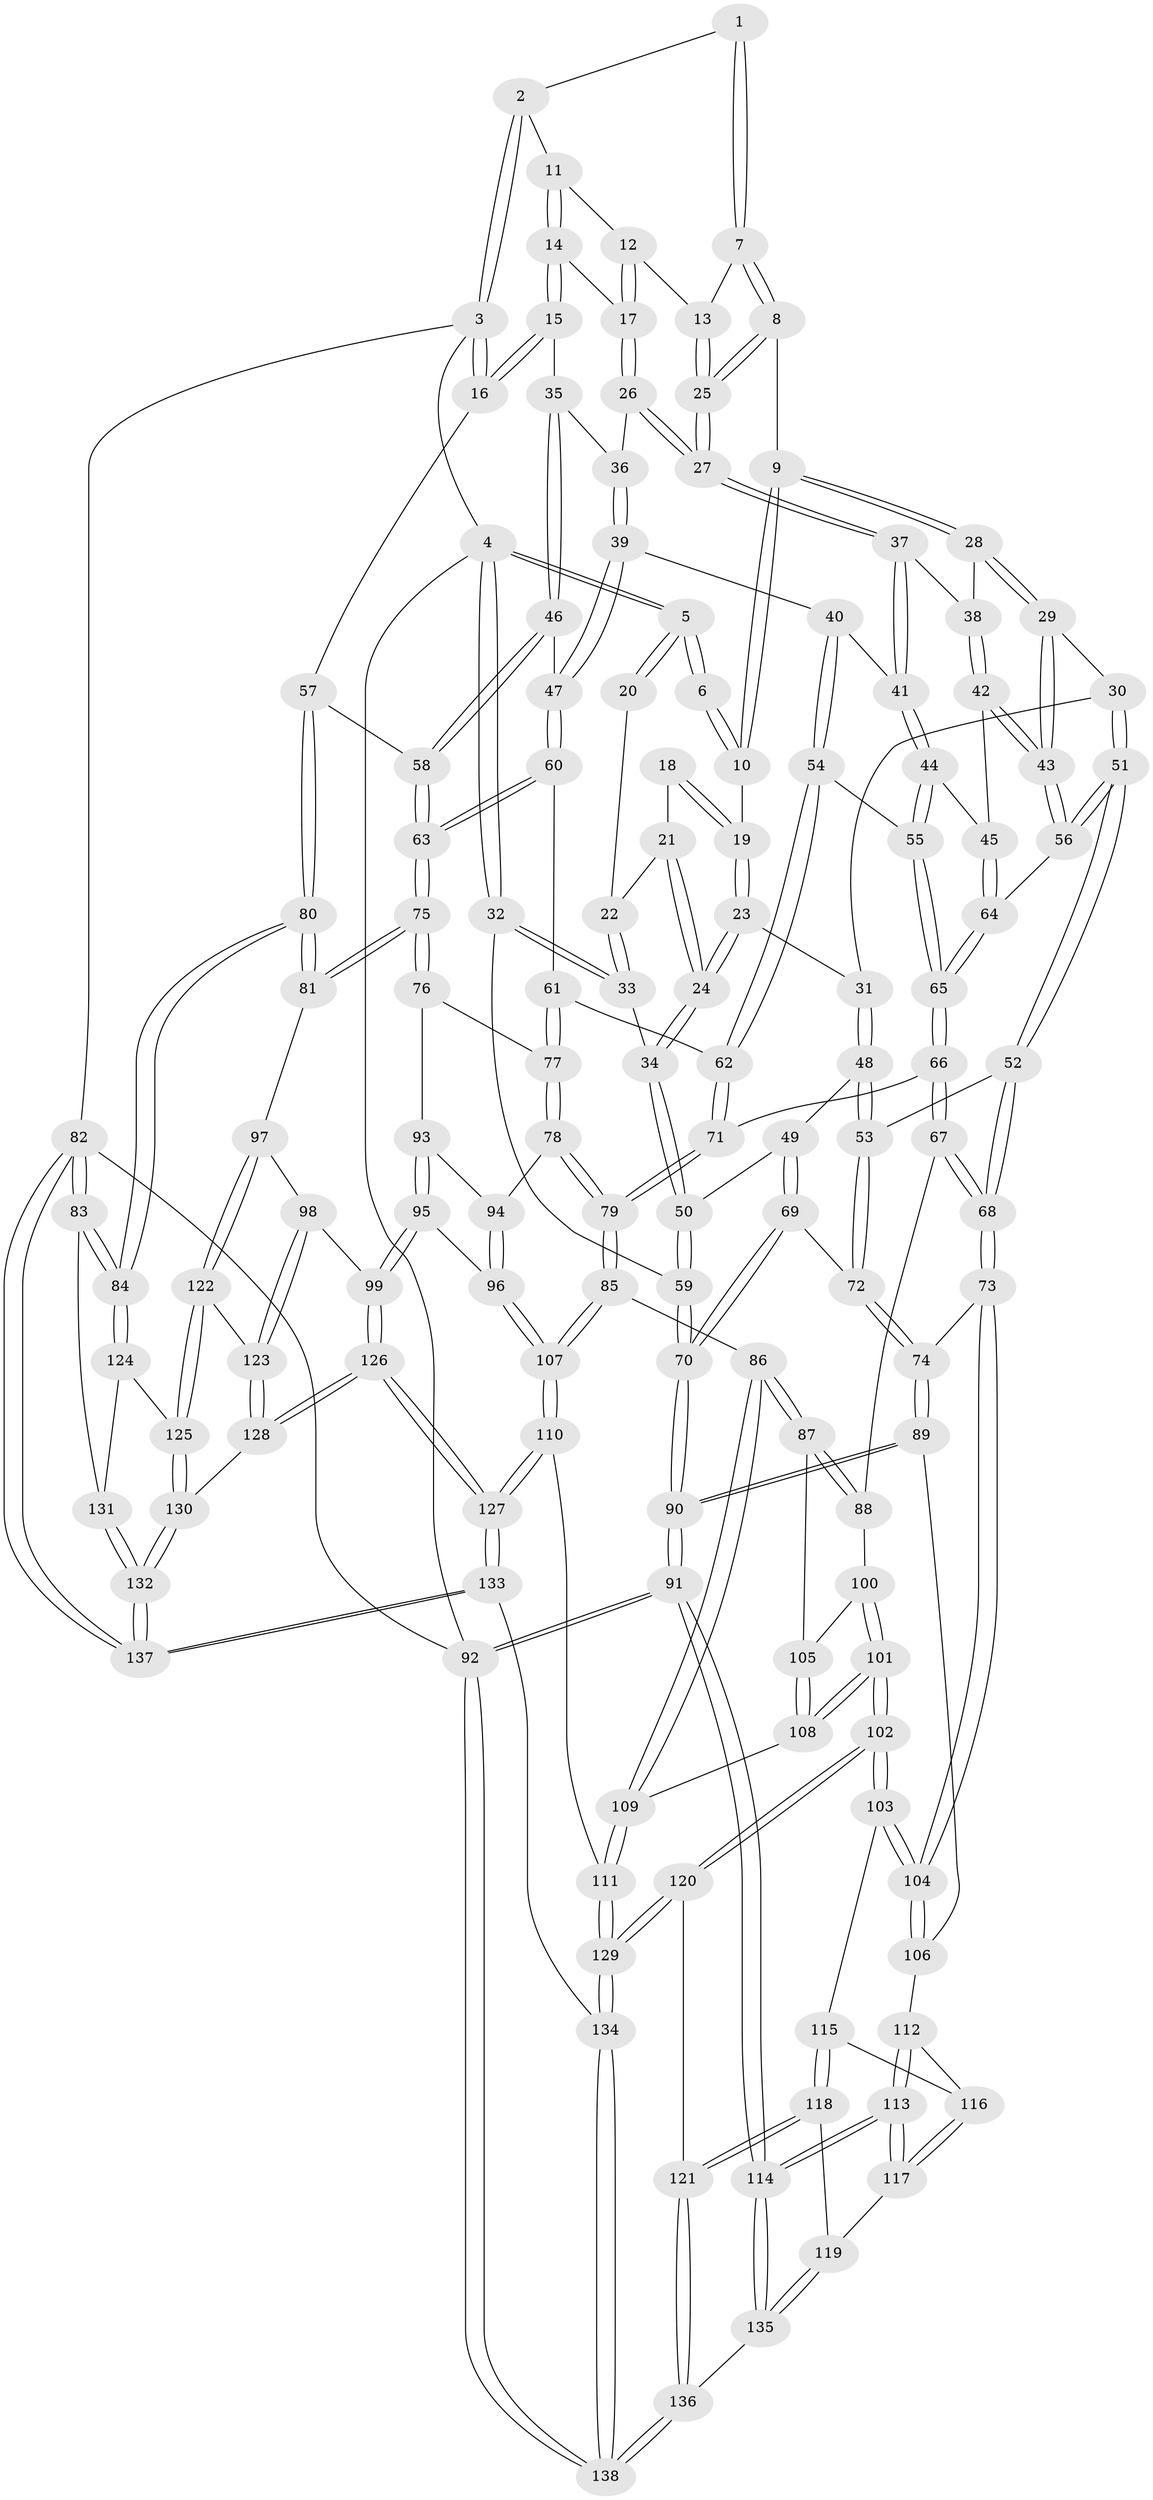 // Generated by graph-tools (version 1.1) at 2025/11/02/27/25 16:11:57]
// undirected, 138 vertices, 342 edges
graph export_dot {
graph [start="1"]
  node [color=gray90,style=filled];
  1 [pos="+0.6183491065328872+0"];
  2 [pos="+0.6548951251789117+0"];
  3 [pos="+1+0"];
  4 [pos="+0+0"];
  5 [pos="+0+0"];
  6 [pos="+0.2667508804120782+0"];
  7 [pos="+0.5497982506924907+0.0017623730603077248"];
  8 [pos="+0.40396716284023904+0.15498962124383828"];
  9 [pos="+0.37874800058634545+0.15447232057058166"];
  10 [pos="+0.3223255728867959+0.10927152281977136"];
  11 [pos="+0.686662033953898+0"];
  12 [pos="+0.6544749533544068+0.10524648158491683"];
  13 [pos="+0.5716724413472676+0.15381087052027334"];
  14 [pos="+0.7945116180020947+0.14088407444360318"];
  15 [pos="+0.999796335890087+0.18525193006789503"];
  16 [pos="+1+0.13425895861066342"];
  17 [pos="+0.7033375525155051+0.196220168502335"];
  18 [pos="+0.12924453750835577+0.12754979037096317"];
  19 [pos="+0.22609436957257736+0.16472894044800301"];
  20 [pos="+0.07707748633077743+0.07743910717211808"];
  21 [pos="+0.11297873439785508+0.17586645644168408"];
  22 [pos="+0.059934404013235076+0.21560260655904537"];
  23 [pos="+0.17771562929889173+0.2870906056358851"];
  24 [pos="+0.14648355212958478+0.2976754941451565"];
  25 [pos="+0.5416968465390909+0.2200971975082262"];
  26 [pos="+0.6732018820642467+0.25132276571852047"];
  27 [pos="+0.5611023197650076+0.25070871804070016"];
  28 [pos="+0.35283430462462395+0.2921201953849626"];
  29 [pos="+0.29763615644871705+0.3264689279552115"];
  30 [pos="+0.24752630714540896+0.3221469980661242"];
  31 [pos="+0.23365934272377897+0.3166524185851119"];
  32 [pos="+0+0.29146582721937725"];
  33 [pos="+0.023495180850347193+0.2880342644307389"];
  34 [pos="+0.11525807470117735+0.31381814432991223"];
  35 [pos="+0.933312767012984+0.23010342675382017"];
  36 [pos="+0.6810926105615996+0.260386694556802"];
  37 [pos="+0.5504575550605122+0.28245965708029575"];
  38 [pos="+0.3777977591667815+0.31315804052664914"];
  39 [pos="+0.727024763145667+0.3436573047303121"];
  40 [pos="+0.6333515173525172+0.37575713594139426"];
  41 [pos="+0.5494943551978988+0.28982057083335194"];
  42 [pos="+0.4272084116291181+0.38844054282712076"];
  43 [pos="+0.3154817187839576+0.4315035713548379"];
  44 [pos="+0.506854100895041+0.40289598967116885"];
  45 [pos="+0.43700851171200794+0.3943013279975652"];
  46 [pos="+0.7833858215148937+0.36134138516634573"];
  47 [pos="+0.7501089985466854+0.36570154645711506"];
  48 [pos="+0.17076120936988884+0.4978185418884836"];
  49 [pos="+0.13454039111487884+0.48223050018796915"];
  50 [pos="+0.13221825424062567+0.47964460922407265"];
  51 [pos="+0.22691268107007698+0.4866948452687235"];
  52 [pos="+0.20290592082862077+0.5042833612102345"];
  53 [pos="+0.17576312228293964+0.5004325590546045"];
  54 [pos="+0.593273406061977+0.4947913993273863"];
  55 [pos="+0.5455228745643114+0.47759982734815076"];
  56 [pos="+0.3079342086637503+0.4531891512159687"];
  57 [pos="+1+0.2718789343539118"];
  58 [pos="+0.8588930498893786+0.4382255544854378"];
  59 [pos="+0+0.4426085102753438"];
  60 [pos="+0.6986624747152469+0.5009838414430297"];
  61 [pos="+0.6475907936843008+0.5107851123179835"];
  62 [pos="+0.6120712677662385+0.5071710327961613"];
  63 [pos="+0.8418686888186324+0.5927981452924159"];
  64 [pos="+0.3772705724375884+0.5071946966091303"];
  65 [pos="+0.4128459480773571+0.5815711717948367"];
  66 [pos="+0.4123230080725706+0.5832970007139409"];
  67 [pos="+0.3886226999530708+0.6273378056453162"];
  68 [pos="+0.29918508684345774+0.6421620034314727"];
  69 [pos="+0.032716370220393524+0.6189541874057274"];
  70 [pos="+0+0.722475302894754"];
  71 [pos="+0.5735361642104817+0.6261661945122646"];
  72 [pos="+0.1373387997218678+0.6434963225133684"];
  73 [pos="+0.29155606346776436+0.6515488973649965"];
  74 [pos="+0.16240961989601752+0.6816482071158984"];
  75 [pos="+0.863007672939075+0.6233138141705359"];
  76 [pos="+0.7429365934887241+0.6696344811548371"];
  77 [pos="+0.6676767516040528+0.6409431827294149"];
  78 [pos="+0.588916822455635+0.696329195821561"];
  79 [pos="+0.5802085242311682+0.7006469375488419"];
  80 [pos="+1+0.6519688670039193"];
  81 [pos="+0.9337497288692304+0.6658288397742443"];
  82 [pos="+1+1"];
  83 [pos="+1+0.8441195565780197"];
  84 [pos="+1+0.7446070331051499"];
  85 [pos="+0.5763292765719245+0.7091570628475307"];
  86 [pos="+0.5492144961647503+0.7152543461252453"];
  87 [pos="+0.5393423082449731+0.7119634301206039"];
  88 [pos="+0.3931159545622687+0.6338780108741034"];
  89 [pos="+0.1389360375591982+0.7315251474677216"];
  90 [pos="+0+0.7641229797995411"];
  91 [pos="+0+1"];
  92 [pos="+0+1"];
  93 [pos="+0.7376032944013664+0.6761015689890352"];
  94 [pos="+0.6831548968300142+0.6926841970831566"];
  95 [pos="+0.6816067670830225+0.7896661153079324"];
  96 [pos="+0.6405346312009035+0.7869232914306012"];
  97 [pos="+0.905311992531658+0.709387384799743"];
  98 [pos="+0.7591103298895345+0.7944029246784424"];
  99 [pos="+0.7065744820535388+0.8046619858653584"];
  100 [pos="+0.39431167225734987+0.6441168766298764"];
  101 [pos="+0.37675495522866176+0.8391093086088516"];
  102 [pos="+0.36444501971512383+0.8488723563942314"];
  103 [pos="+0.2852091666746154+0.7879190292054585"];
  104 [pos="+0.2776812405463313+0.76693883205563"];
  105 [pos="+0.44669287455906365+0.7582269944447307"];
  106 [pos="+0.15763921787698337+0.7639333776560038"];
  107 [pos="+0.6395768678470776+0.7869069654720251"];
  108 [pos="+0.4410815429092109+0.8199083911963642"];
  109 [pos="+0.48980465854392996+0.8257809046626264"];
  110 [pos="+0.5948845144309479+0.865039124322863"];
  111 [pos="+0.5165610615298962+0.8561588117845199"];
  112 [pos="+0.15744360032413754+0.7701191408654369"];
  113 [pos="+0.05035619702824343+0.8979476549599519"];
  114 [pos="+0+0.948456098966565"];
  115 [pos="+0.2429709262618251+0.82433453710455"];
  116 [pos="+0.17486090359292816+0.8098705451139884"];
  117 [pos="+0.16772311735417408+0.8776125614525033"];
  118 [pos="+0.21777920225192224+0.8842530055086009"];
  119 [pos="+0.1961216255476894+0.8898871180104865"];
  120 [pos="+0.3589442560284411+0.8904844610849876"];
  121 [pos="+0.2750796880930282+0.9110793067176398"];
  122 [pos="+0.8785527508558579+0.8130030166398088"];
  123 [pos="+0.797430418718462+0.8688076815606178"];
  124 [pos="+0.9353886685054117+0.8953085044103619"];
  125 [pos="+0.8867054804763183+0.8805473745163884"];
  126 [pos="+0.7390558976115313+0.9549661892847919"];
  127 [pos="+0.7022831647146817+1"];
  128 [pos="+0.7837070049229913+0.895906370799791"];
  129 [pos="+0.4374643759342772+1"];
  130 [pos="+0.88513775504172+0.8842346593643536"];
  131 [pos="+0.9567411212072043+0.9485572046466811"];
  132 [pos="+0.8426933832517369+1"];
  133 [pos="+0.7072340857801797+1"];
  134 [pos="+0.46287676362819596+1"];
  135 [pos="+0.1939531606156794+0.9538381945457434"];
  136 [pos="+0.22870195992957942+1"];
  137 [pos="+0.7389636119056351+1"];
  138 [pos="+0.2542731861306572+1"];
  1 -- 2;
  1 -- 7;
  1 -- 7;
  2 -- 3;
  2 -- 3;
  2 -- 11;
  3 -- 4;
  3 -- 16;
  3 -- 16;
  3 -- 82;
  4 -- 5;
  4 -- 5;
  4 -- 32;
  4 -- 32;
  4 -- 92;
  5 -- 6;
  5 -- 6;
  5 -- 20;
  5 -- 20;
  6 -- 10;
  6 -- 10;
  7 -- 8;
  7 -- 8;
  7 -- 13;
  8 -- 9;
  8 -- 25;
  8 -- 25;
  9 -- 10;
  9 -- 10;
  9 -- 28;
  9 -- 28;
  10 -- 19;
  11 -- 12;
  11 -- 14;
  11 -- 14;
  12 -- 13;
  12 -- 17;
  12 -- 17;
  13 -- 25;
  13 -- 25;
  14 -- 15;
  14 -- 15;
  14 -- 17;
  15 -- 16;
  15 -- 16;
  15 -- 35;
  16 -- 57;
  17 -- 26;
  17 -- 26;
  18 -- 19;
  18 -- 19;
  18 -- 21;
  19 -- 23;
  19 -- 23;
  20 -- 22;
  21 -- 22;
  21 -- 24;
  21 -- 24;
  22 -- 33;
  22 -- 33;
  23 -- 24;
  23 -- 24;
  23 -- 31;
  24 -- 34;
  24 -- 34;
  25 -- 27;
  25 -- 27;
  26 -- 27;
  26 -- 27;
  26 -- 36;
  27 -- 37;
  27 -- 37;
  28 -- 29;
  28 -- 29;
  28 -- 38;
  29 -- 30;
  29 -- 43;
  29 -- 43;
  30 -- 31;
  30 -- 51;
  30 -- 51;
  31 -- 48;
  31 -- 48;
  32 -- 33;
  32 -- 33;
  32 -- 59;
  33 -- 34;
  34 -- 50;
  34 -- 50;
  35 -- 36;
  35 -- 46;
  35 -- 46;
  36 -- 39;
  36 -- 39;
  37 -- 38;
  37 -- 41;
  37 -- 41;
  38 -- 42;
  38 -- 42;
  39 -- 40;
  39 -- 47;
  39 -- 47;
  40 -- 41;
  40 -- 54;
  40 -- 54;
  41 -- 44;
  41 -- 44;
  42 -- 43;
  42 -- 43;
  42 -- 45;
  43 -- 56;
  43 -- 56;
  44 -- 45;
  44 -- 55;
  44 -- 55;
  45 -- 64;
  45 -- 64;
  46 -- 47;
  46 -- 58;
  46 -- 58;
  47 -- 60;
  47 -- 60;
  48 -- 49;
  48 -- 53;
  48 -- 53;
  49 -- 50;
  49 -- 69;
  49 -- 69;
  50 -- 59;
  50 -- 59;
  51 -- 52;
  51 -- 52;
  51 -- 56;
  51 -- 56;
  52 -- 53;
  52 -- 68;
  52 -- 68;
  53 -- 72;
  53 -- 72;
  54 -- 55;
  54 -- 62;
  54 -- 62;
  55 -- 65;
  55 -- 65;
  56 -- 64;
  57 -- 58;
  57 -- 80;
  57 -- 80;
  58 -- 63;
  58 -- 63;
  59 -- 70;
  59 -- 70;
  60 -- 61;
  60 -- 63;
  60 -- 63;
  61 -- 62;
  61 -- 77;
  61 -- 77;
  62 -- 71;
  62 -- 71;
  63 -- 75;
  63 -- 75;
  64 -- 65;
  64 -- 65;
  65 -- 66;
  65 -- 66;
  66 -- 67;
  66 -- 67;
  66 -- 71;
  67 -- 68;
  67 -- 68;
  67 -- 88;
  68 -- 73;
  68 -- 73;
  69 -- 70;
  69 -- 70;
  69 -- 72;
  70 -- 90;
  70 -- 90;
  71 -- 79;
  71 -- 79;
  72 -- 74;
  72 -- 74;
  73 -- 74;
  73 -- 104;
  73 -- 104;
  74 -- 89;
  74 -- 89;
  75 -- 76;
  75 -- 76;
  75 -- 81;
  75 -- 81;
  76 -- 77;
  76 -- 93;
  77 -- 78;
  77 -- 78;
  78 -- 79;
  78 -- 79;
  78 -- 94;
  79 -- 85;
  79 -- 85;
  80 -- 81;
  80 -- 81;
  80 -- 84;
  80 -- 84;
  81 -- 97;
  82 -- 83;
  82 -- 83;
  82 -- 137;
  82 -- 137;
  82 -- 92;
  83 -- 84;
  83 -- 84;
  83 -- 131;
  84 -- 124;
  84 -- 124;
  85 -- 86;
  85 -- 107;
  85 -- 107;
  86 -- 87;
  86 -- 87;
  86 -- 109;
  86 -- 109;
  87 -- 88;
  87 -- 88;
  87 -- 105;
  88 -- 100;
  89 -- 90;
  89 -- 90;
  89 -- 106;
  90 -- 91;
  90 -- 91;
  91 -- 92;
  91 -- 92;
  91 -- 114;
  91 -- 114;
  92 -- 138;
  92 -- 138;
  93 -- 94;
  93 -- 95;
  93 -- 95;
  94 -- 96;
  94 -- 96;
  95 -- 96;
  95 -- 99;
  95 -- 99;
  96 -- 107;
  96 -- 107;
  97 -- 98;
  97 -- 122;
  97 -- 122;
  98 -- 99;
  98 -- 123;
  98 -- 123;
  99 -- 126;
  99 -- 126;
  100 -- 101;
  100 -- 101;
  100 -- 105;
  101 -- 102;
  101 -- 102;
  101 -- 108;
  101 -- 108;
  102 -- 103;
  102 -- 103;
  102 -- 120;
  102 -- 120;
  103 -- 104;
  103 -- 104;
  103 -- 115;
  104 -- 106;
  104 -- 106;
  105 -- 108;
  105 -- 108;
  106 -- 112;
  107 -- 110;
  107 -- 110;
  108 -- 109;
  109 -- 111;
  109 -- 111;
  110 -- 111;
  110 -- 127;
  110 -- 127;
  111 -- 129;
  111 -- 129;
  112 -- 113;
  112 -- 113;
  112 -- 116;
  113 -- 114;
  113 -- 114;
  113 -- 117;
  113 -- 117;
  114 -- 135;
  114 -- 135;
  115 -- 116;
  115 -- 118;
  115 -- 118;
  116 -- 117;
  116 -- 117;
  117 -- 119;
  118 -- 119;
  118 -- 121;
  118 -- 121;
  119 -- 135;
  119 -- 135;
  120 -- 121;
  120 -- 129;
  120 -- 129;
  121 -- 136;
  121 -- 136;
  122 -- 123;
  122 -- 125;
  122 -- 125;
  123 -- 128;
  123 -- 128;
  124 -- 125;
  124 -- 131;
  125 -- 130;
  125 -- 130;
  126 -- 127;
  126 -- 127;
  126 -- 128;
  126 -- 128;
  127 -- 133;
  127 -- 133;
  128 -- 130;
  129 -- 134;
  129 -- 134;
  130 -- 132;
  130 -- 132;
  131 -- 132;
  131 -- 132;
  132 -- 137;
  132 -- 137;
  133 -- 134;
  133 -- 137;
  133 -- 137;
  134 -- 138;
  134 -- 138;
  135 -- 136;
  136 -- 138;
  136 -- 138;
}
